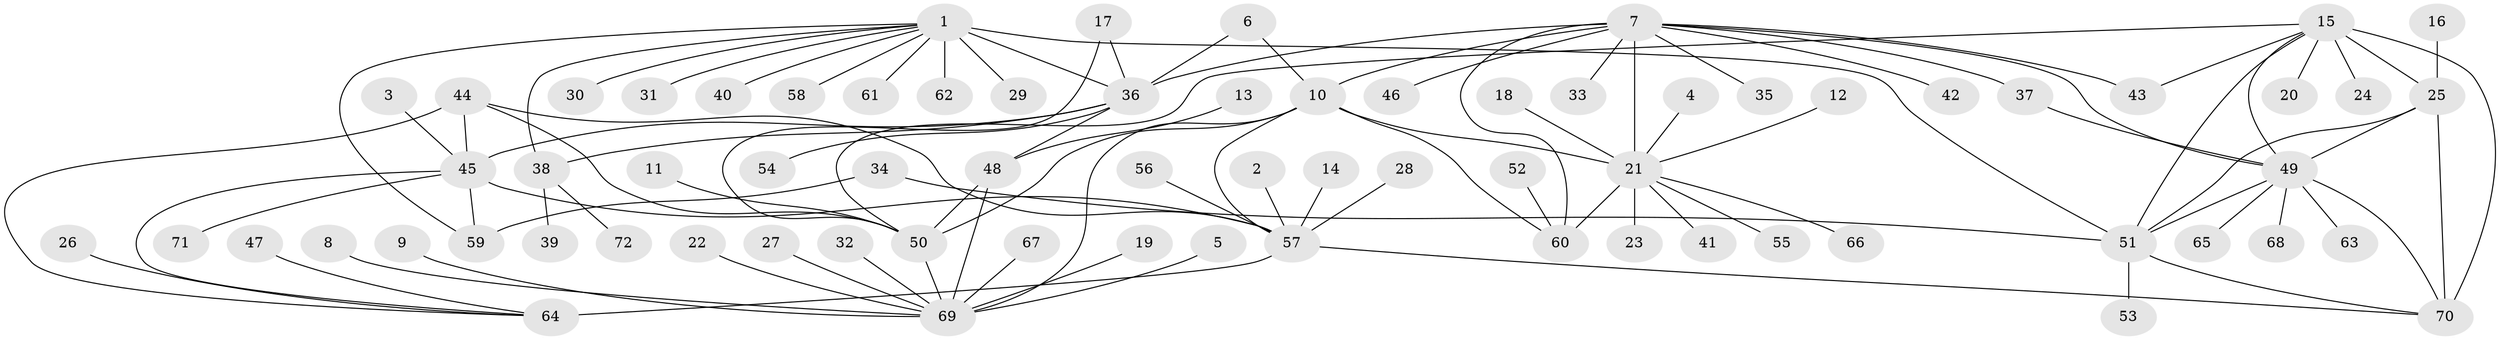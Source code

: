 // original degree distribution, {10: 0.05555555555555555, 9: 0.041666666666666664, 7: 0.05555555555555555, 14: 0.006944444444444444, 11: 0.020833333333333332, 12: 0.013888888888888888, 8: 0.027777777777777776, 13: 0.013888888888888888, 6: 0.006944444444444444, 2: 0.1527777777777778, 1: 0.5763888888888888, 3: 0.027777777777777776}
// Generated by graph-tools (version 1.1) at 2025/02/03/09/25 03:02:39]
// undirected, 72 vertices, 98 edges
graph export_dot {
graph [start="1"]
  node [color=gray90,style=filled];
  1;
  2;
  3;
  4;
  5;
  6;
  7;
  8;
  9;
  10;
  11;
  12;
  13;
  14;
  15;
  16;
  17;
  18;
  19;
  20;
  21;
  22;
  23;
  24;
  25;
  26;
  27;
  28;
  29;
  30;
  31;
  32;
  33;
  34;
  35;
  36;
  37;
  38;
  39;
  40;
  41;
  42;
  43;
  44;
  45;
  46;
  47;
  48;
  49;
  50;
  51;
  52;
  53;
  54;
  55;
  56;
  57;
  58;
  59;
  60;
  61;
  62;
  63;
  64;
  65;
  66;
  67;
  68;
  69;
  70;
  71;
  72;
  1 -- 29 [weight=1.0];
  1 -- 30 [weight=1.0];
  1 -- 31 [weight=1.0];
  1 -- 36 [weight=8.0];
  1 -- 38 [weight=4.0];
  1 -- 40 [weight=1.0];
  1 -- 51 [weight=1.0];
  1 -- 58 [weight=1.0];
  1 -- 59 [weight=1.0];
  1 -- 61 [weight=1.0];
  1 -- 62 [weight=1.0];
  2 -- 57 [weight=1.0];
  3 -- 45 [weight=1.0];
  4 -- 21 [weight=1.0];
  5 -- 69 [weight=1.0];
  6 -- 10 [weight=1.0];
  6 -- 36 [weight=1.0];
  7 -- 10 [weight=2.0];
  7 -- 21 [weight=6.0];
  7 -- 33 [weight=1.0];
  7 -- 35 [weight=1.0];
  7 -- 36 [weight=1.0];
  7 -- 37 [weight=1.0];
  7 -- 42 [weight=1.0];
  7 -- 43 [weight=1.0];
  7 -- 46 [weight=1.0];
  7 -- 49 [weight=1.0];
  7 -- 60 [weight=2.0];
  8 -- 69 [weight=1.0];
  9 -- 69 [weight=1.0];
  10 -- 21 [weight=3.0];
  10 -- 50 [weight=1.0];
  10 -- 57 [weight=1.0];
  10 -- 60 [weight=1.0];
  10 -- 69 [weight=2.0];
  11 -- 50 [weight=1.0];
  12 -- 21 [weight=1.0];
  13 -- 48 [weight=1.0];
  14 -- 57 [weight=1.0];
  15 -- 20 [weight=1.0];
  15 -- 24 [weight=1.0];
  15 -- 25 [weight=3.0];
  15 -- 43 [weight=1.0];
  15 -- 49 [weight=1.0];
  15 -- 50 [weight=1.0];
  15 -- 51 [weight=1.0];
  15 -- 70 [weight=1.0];
  16 -- 25 [weight=1.0];
  17 -- 36 [weight=1.0];
  17 -- 50 [weight=1.0];
  18 -- 21 [weight=1.0];
  19 -- 69 [weight=1.0];
  21 -- 23 [weight=1.0];
  21 -- 41 [weight=1.0];
  21 -- 55 [weight=1.0];
  21 -- 60 [weight=3.0];
  21 -- 66 [weight=1.0];
  22 -- 69 [weight=1.0];
  25 -- 49 [weight=3.0];
  25 -- 51 [weight=3.0];
  25 -- 70 [weight=3.0];
  26 -- 64 [weight=1.0];
  27 -- 69 [weight=1.0];
  28 -- 57 [weight=1.0];
  32 -- 69 [weight=1.0];
  34 -- 51 [weight=1.0];
  34 -- 59 [weight=1.0];
  36 -- 38 [weight=2.0];
  36 -- 45 [weight=1.0];
  36 -- 48 [weight=1.0];
  36 -- 54 [weight=1.0];
  37 -- 49 [weight=1.0];
  38 -- 39 [weight=1.0];
  38 -- 72 [weight=1.0];
  44 -- 45 [weight=1.0];
  44 -- 50 [weight=1.0];
  44 -- 57 [weight=4.0];
  44 -- 64 [weight=1.0];
  45 -- 57 [weight=4.0];
  45 -- 59 [weight=1.0];
  45 -- 64 [weight=1.0];
  45 -- 71 [weight=1.0];
  47 -- 64 [weight=1.0];
  48 -- 50 [weight=1.0];
  48 -- 69 [weight=5.0];
  49 -- 51 [weight=1.0];
  49 -- 63 [weight=1.0];
  49 -- 65 [weight=1.0];
  49 -- 68 [weight=1.0];
  49 -- 70 [weight=1.0];
  50 -- 69 [weight=5.0];
  51 -- 53 [weight=1.0];
  51 -- 70 [weight=1.0];
  52 -- 60 [weight=1.0];
  56 -- 57 [weight=1.0];
  57 -- 64 [weight=4.0];
  57 -- 70 [weight=1.0];
  67 -- 69 [weight=1.0];
}
